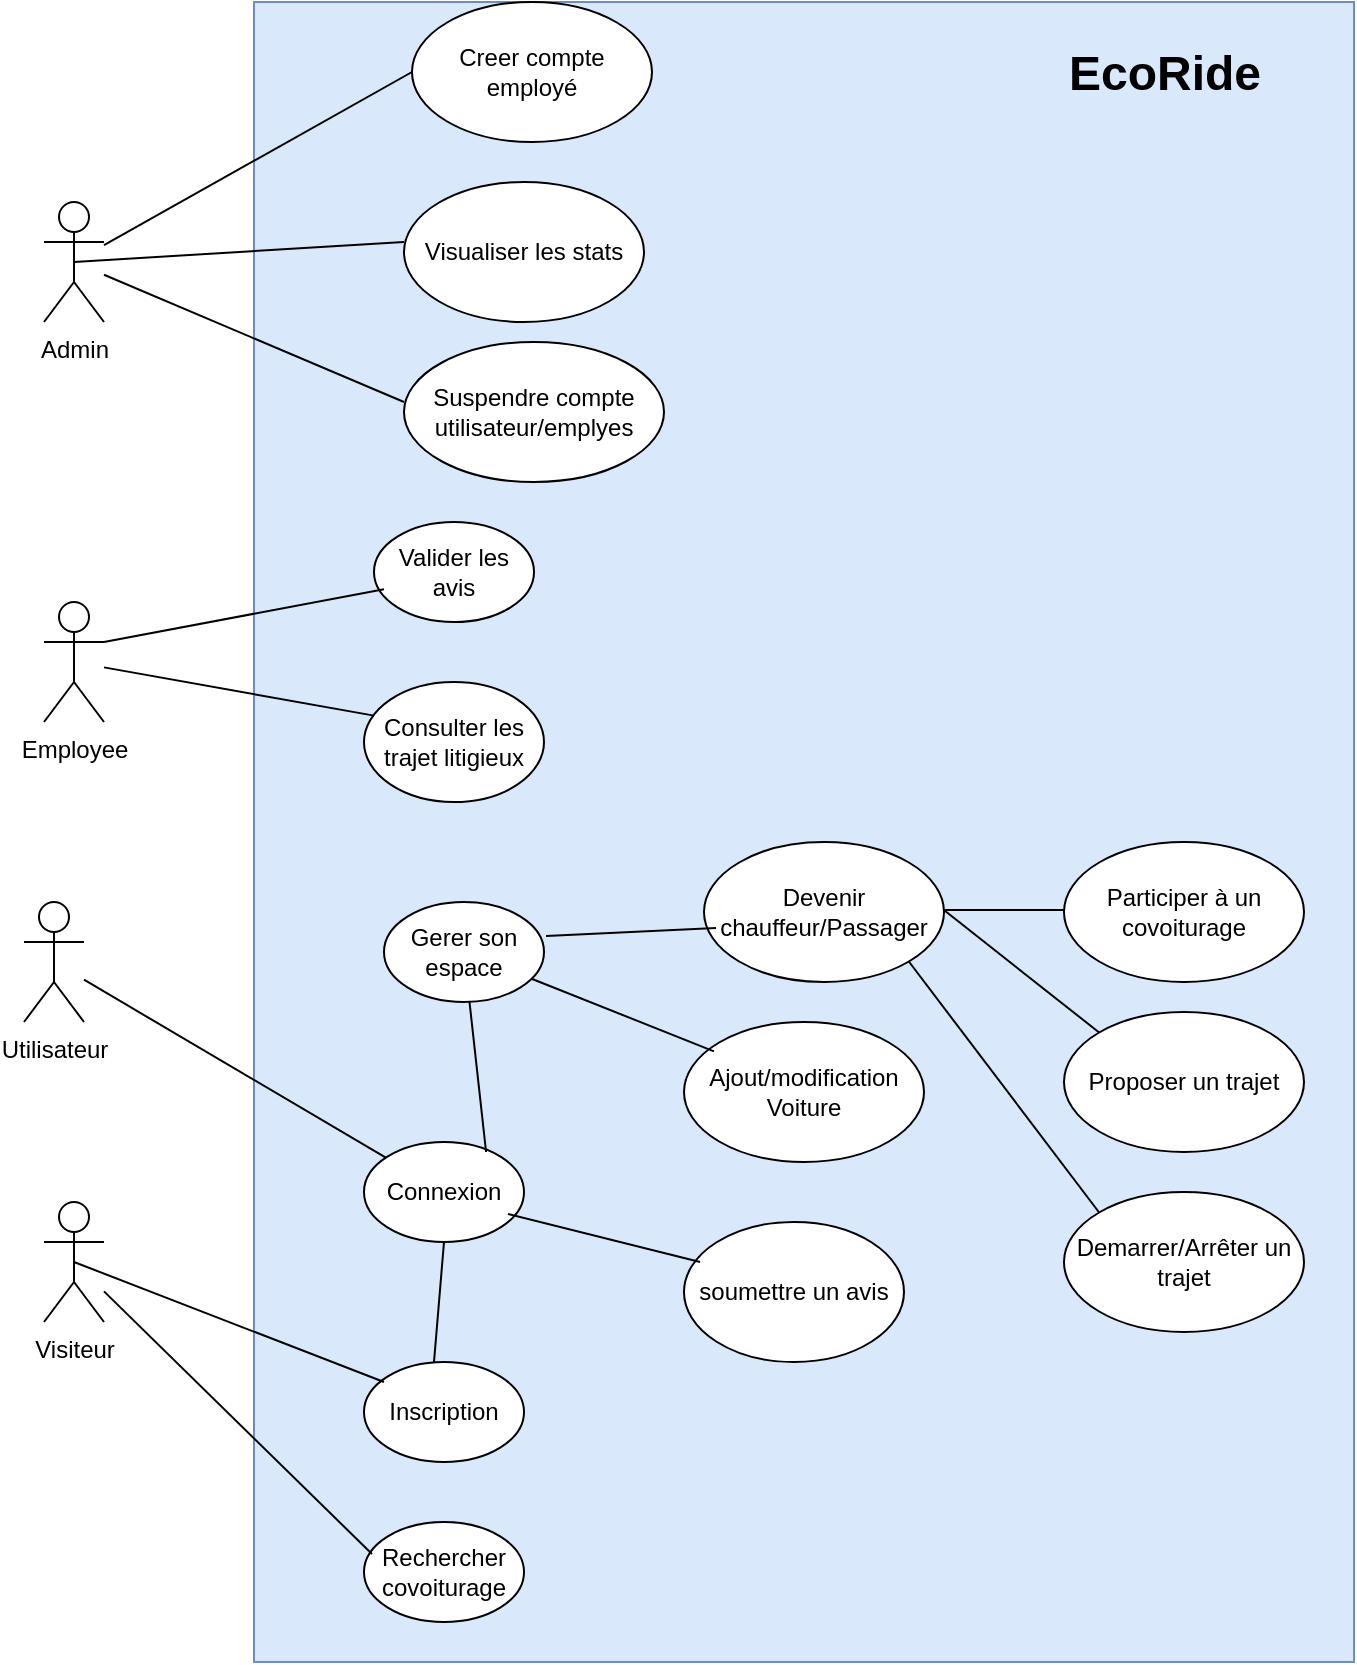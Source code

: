 <mxfile version="26.0.14">
  <diagram name="Page-1" id="C9rTjjew_Ramq_1eEfDc">
    <mxGraphModel dx="901" dy="558" grid="1" gridSize="10" guides="1" tooltips="1" connect="1" arrows="1" fold="1" page="1" pageScale="1" pageWidth="827" pageHeight="1169" math="0" shadow="0">
      <root>
        <mxCell id="0" />
        <mxCell id="1" parent="0" />
        <mxCell id="M9B4mnl6NNPCSzlShtEf-1" value="" style="rounded=0;whiteSpace=wrap;html=1;fillColor=#dae8fc;strokeColor=#6c8ebf;" vertex="1" parent="1">
          <mxGeometry x="175" y="10" width="550" height="830" as="geometry" />
        </mxCell>
        <mxCell id="M9B4mnl6NNPCSzlShtEf-2" value="EcoRide&lt;div&gt;&lt;br&gt;&lt;/div&gt;" style="text;strokeColor=none;fillColor=none;html=1;fontSize=24;fontStyle=1;verticalAlign=middle;align=center;" vertex="1" parent="1">
          <mxGeometry x="580" y="40" width="100" height="40" as="geometry" />
        </mxCell>
        <mxCell id="M9B4mnl6NNPCSzlShtEf-3" value="Admin&lt;div&gt;&lt;br&gt;&lt;/div&gt;" style="shape=umlActor;verticalLabelPosition=bottom;verticalAlign=top;html=1;outlineConnect=0;" vertex="1" parent="1">
          <mxGeometry x="70" y="110" width="30" height="60" as="geometry" />
        </mxCell>
        <mxCell id="M9B4mnl6NNPCSzlShtEf-4" value="Employee&lt;div&gt;&lt;br&gt;&lt;/div&gt;" style="shape=umlActor;verticalLabelPosition=bottom;verticalAlign=top;html=1;outlineConnect=0;" vertex="1" parent="1">
          <mxGeometry x="70" y="310" width="30" height="60" as="geometry" />
        </mxCell>
        <mxCell id="M9B4mnl6NNPCSzlShtEf-12" value="&lt;div&gt;Utilisateur&lt;/div&gt;&lt;div&gt;&lt;br&gt;&lt;/div&gt;" style="shape=umlActor;verticalLabelPosition=bottom;verticalAlign=top;html=1;outlineConnect=0;" vertex="1" parent="1">
          <mxGeometry x="60" y="460" width="30" height="60" as="geometry" />
        </mxCell>
        <mxCell id="M9B4mnl6NNPCSzlShtEf-13" value="&lt;div&gt;Visiteur&lt;/div&gt;" style="shape=umlActor;verticalLabelPosition=bottom;verticalAlign=top;html=1;outlineConnect=0;" vertex="1" parent="1">
          <mxGeometry x="70" y="610" width="30" height="60" as="geometry" />
        </mxCell>
        <mxCell id="M9B4mnl6NNPCSzlShtEf-14" value="Rechercher covoiturage" style="ellipse;whiteSpace=wrap;html=1;" vertex="1" parent="1">
          <mxGeometry x="230" y="770" width="80" height="50" as="geometry" />
        </mxCell>
        <mxCell id="M9B4mnl6NNPCSzlShtEf-15" value="Inscription" style="ellipse;whiteSpace=wrap;html=1;" vertex="1" parent="1">
          <mxGeometry x="230" y="690" width="80" height="50" as="geometry" />
        </mxCell>
        <mxCell id="M9B4mnl6NNPCSzlShtEf-18" value="Connexion" style="ellipse;whiteSpace=wrap;html=1;" vertex="1" parent="1">
          <mxGeometry x="230" y="580" width="80" height="50" as="geometry" />
        </mxCell>
        <mxCell id="M9B4mnl6NNPCSzlShtEf-21" value="Gerer son espace" style="ellipse;whiteSpace=wrap;html=1;" vertex="1" parent="1">
          <mxGeometry x="240" y="460" width="80" height="50" as="geometry" />
        </mxCell>
        <mxCell id="M9B4mnl6NNPCSzlShtEf-22" value="Devenir chauffeur/Passager" style="ellipse;whiteSpace=wrap;html=1;" vertex="1" parent="1">
          <mxGeometry x="400" y="430" width="120" height="70" as="geometry" />
        </mxCell>
        <mxCell id="M9B4mnl6NNPCSzlShtEf-23" value="Ajout/modification Voiture" style="ellipse;whiteSpace=wrap;html=1;" vertex="1" parent="1">
          <mxGeometry x="390" y="520" width="120" height="70" as="geometry" />
        </mxCell>
        <mxCell id="M9B4mnl6NNPCSzlShtEf-24" value="Proposer un trajet" style="ellipse;whiteSpace=wrap;html=1;" vertex="1" parent="1">
          <mxGeometry x="580" y="515" width="120" height="70" as="geometry" />
        </mxCell>
        <mxCell id="M9B4mnl6NNPCSzlShtEf-25" value="Participer à un covoiturage" style="ellipse;whiteSpace=wrap;html=1;" vertex="1" parent="1">
          <mxGeometry x="580" y="430" width="120" height="70" as="geometry" />
        </mxCell>
        <mxCell id="M9B4mnl6NNPCSzlShtEf-26" value="Demarrer/Arrêter un trajet" style="ellipse;whiteSpace=wrap;html=1;" vertex="1" parent="1">
          <mxGeometry x="580" y="605" width="120" height="70" as="geometry" />
        </mxCell>
        <mxCell id="M9B4mnl6NNPCSzlShtEf-27" value="soumettre un avis" style="ellipse;whiteSpace=wrap;html=1;" vertex="1" parent="1">
          <mxGeometry x="390" y="620" width="110" height="70" as="geometry" />
        </mxCell>
        <mxCell id="M9B4mnl6NNPCSzlShtEf-28" value="Valider les avis" style="ellipse;whiteSpace=wrap;html=1;" vertex="1" parent="1">
          <mxGeometry x="235" y="270" width="80" height="50" as="geometry" />
        </mxCell>
        <mxCell id="M9B4mnl6NNPCSzlShtEf-29" value="Consulter les trajet litigieux" style="ellipse;whiteSpace=wrap;html=1;" vertex="1" parent="1">
          <mxGeometry x="230" y="350" width="90" height="60" as="geometry" />
        </mxCell>
        <mxCell id="M9B4mnl6NNPCSzlShtEf-30" value="Creer compte employé" style="ellipse;whiteSpace=wrap;html=1;" vertex="1" parent="1">
          <mxGeometry x="254" y="10" width="120" height="70" as="geometry" />
        </mxCell>
        <mxCell id="M9B4mnl6NNPCSzlShtEf-31" value="Suspendre compte utilisateur/emplyes" style="ellipse;whiteSpace=wrap;html=1;" vertex="1" parent="1">
          <mxGeometry x="250" y="180" width="130" height="70" as="geometry" />
        </mxCell>
        <mxCell id="M9B4mnl6NNPCSzlShtEf-32" value="Visualiser les stats" style="ellipse;whiteSpace=wrap;html=1;" vertex="1" parent="1">
          <mxGeometry x="250" y="100" width="120" height="70" as="geometry" />
        </mxCell>
        <mxCell id="M9B4mnl6NNPCSzlShtEf-34" value="" style="endArrow=none;html=1;rounded=0;entryX=0;entryY=0.5;entryDx=0;entryDy=0;" edge="1" parent="1" source="M9B4mnl6NNPCSzlShtEf-3" target="M9B4mnl6NNPCSzlShtEf-30">
          <mxGeometry width="50" height="50" relative="1" as="geometry">
            <mxPoint x="390" y="290" as="sourcePoint" />
            <mxPoint x="440" y="240" as="targetPoint" />
            <Array as="points" />
          </mxGeometry>
        </mxCell>
        <mxCell id="M9B4mnl6NNPCSzlShtEf-35" value="" style="endArrow=none;html=1;rounded=0;entryX=0;entryY=0.5;entryDx=0;entryDy=0;exitX=0.5;exitY=0.5;exitDx=0;exitDy=0;exitPerimeter=0;" edge="1" parent="1" source="M9B4mnl6NNPCSzlShtEf-3">
          <mxGeometry width="50" height="50" relative="1" as="geometry">
            <mxPoint x="96" y="217" as="sourcePoint" />
            <mxPoint x="250" y="130" as="targetPoint" />
            <Array as="points" />
          </mxGeometry>
        </mxCell>
        <mxCell id="M9B4mnl6NNPCSzlShtEf-36" value="" style="endArrow=none;html=1;rounded=0;entryX=0;entryY=0.5;entryDx=0;entryDy=0;" edge="1" parent="1" source="M9B4mnl6NNPCSzlShtEf-3">
          <mxGeometry width="50" height="50" relative="1" as="geometry">
            <mxPoint x="85" y="220" as="sourcePoint" />
            <mxPoint x="250" y="210" as="targetPoint" />
            <Array as="points" />
          </mxGeometry>
        </mxCell>
        <mxCell id="M9B4mnl6NNPCSzlShtEf-37" value="" style="endArrow=none;html=1;rounded=0;entryX=0;entryY=0.5;entryDx=0;entryDy=0;exitX=1;exitY=0.333;exitDx=0;exitDy=0;exitPerimeter=0;" edge="1" parent="1" source="M9B4mnl6NNPCSzlShtEf-4">
          <mxGeometry width="50" height="50" relative="1" as="geometry">
            <mxPoint x="90" y="239.64" as="sourcePoint" />
            <mxPoint x="240" y="303.64" as="targetPoint" />
            <Array as="points" />
          </mxGeometry>
        </mxCell>
        <mxCell id="M9B4mnl6NNPCSzlShtEf-38" value="" style="endArrow=none;html=1;rounded=0;entryX=0;entryY=0.5;entryDx=0;entryDy=0;" edge="1" parent="1" source="M9B4mnl6NNPCSzlShtEf-4">
          <mxGeometry width="50" height="50" relative="1" as="geometry">
            <mxPoint x="95" y="393.18" as="sourcePoint" />
            <mxPoint x="235" y="366.82" as="targetPoint" />
            <Array as="points" />
          </mxGeometry>
        </mxCell>
        <mxCell id="M9B4mnl6NNPCSzlShtEf-41" value="" style="endArrow=none;html=1;rounded=0;" edge="1" parent="1" source="M9B4mnl6NNPCSzlShtEf-12" target="M9B4mnl6NNPCSzlShtEf-18">
          <mxGeometry width="50" height="50" relative="1" as="geometry">
            <mxPoint x="90" y="524.86" as="sourcePoint" />
            <mxPoint x="235" y="520" as="targetPoint" />
            <Array as="points" />
          </mxGeometry>
        </mxCell>
        <mxCell id="M9B4mnl6NNPCSzlShtEf-44" value="" style="endArrow=none;html=1;rounded=0;entryX=0.763;entryY=0.1;entryDx=0;entryDy=0;entryPerimeter=0;" edge="1" parent="1" source="M9B4mnl6NNPCSzlShtEf-21" target="M9B4mnl6NNPCSzlShtEf-18">
          <mxGeometry width="50" height="50" relative="1" as="geometry">
            <mxPoint x="249" y="501" as="sourcePoint" />
            <mxPoint x="400" y="590" as="targetPoint" />
            <Array as="points" />
          </mxGeometry>
        </mxCell>
        <mxCell id="M9B4mnl6NNPCSzlShtEf-45" value="" style="endArrow=none;html=1;rounded=0;" edge="1" parent="1" source="M9B4mnl6NNPCSzlShtEf-21">
          <mxGeometry width="50" height="50" relative="1" as="geometry">
            <mxPoint x="254" y="445.66" as="sourcePoint" />
            <mxPoint x="405" y="534.66" as="targetPoint" />
            <Array as="points" />
          </mxGeometry>
        </mxCell>
        <mxCell id="M9B4mnl6NNPCSzlShtEf-46" value="" style="endArrow=none;html=1;rounded=0;entryX=0.05;entryY=0.614;entryDx=0;entryDy=0;entryPerimeter=0;exitX=1.013;exitY=0.34;exitDx=0;exitDy=0;exitPerimeter=0;" edge="1" parent="1" source="M9B4mnl6NNPCSzlShtEf-21" target="M9B4mnl6NNPCSzlShtEf-22">
          <mxGeometry width="50" height="50" relative="1" as="geometry">
            <mxPoint x="309" y="459.72" as="sourcePoint" />
            <mxPoint x="400" y="496.38" as="targetPoint" />
            <Array as="points" />
          </mxGeometry>
        </mxCell>
        <mxCell id="M9B4mnl6NNPCSzlShtEf-47" value="" style="endArrow=none;html=1;rounded=0;exitX=1.013;exitY=0.34;exitDx=0;exitDy=0;exitPerimeter=0;" edge="1" parent="1">
          <mxGeometry width="50" height="50" relative="1" as="geometry">
            <mxPoint x="519.96" y="464.02" as="sourcePoint" />
            <mxPoint x="580" y="464" as="targetPoint" />
            <Array as="points" />
          </mxGeometry>
        </mxCell>
        <mxCell id="M9B4mnl6NNPCSzlShtEf-49" value="" style="endArrow=none;html=1;rounded=0;exitX=1.013;exitY=0.34;exitDx=0;exitDy=0;exitPerimeter=0;entryX=0;entryY=0;entryDx=0;entryDy=0;" edge="1" parent="1" target="M9B4mnl6NNPCSzlShtEf-24">
          <mxGeometry width="50" height="50" relative="1" as="geometry">
            <mxPoint x="519.96" y="464.02" as="sourcePoint" />
            <mxPoint x="580" y="464" as="targetPoint" />
            <Array as="points" />
          </mxGeometry>
        </mxCell>
        <mxCell id="M9B4mnl6NNPCSzlShtEf-52" value="" style="endArrow=none;html=1;rounded=0;exitX=0;exitY=0;exitDx=0;exitDy=0;entryX=1;entryY=1;entryDx=0;entryDy=0;" edge="1" parent="1" source="M9B4mnl6NNPCSzlShtEf-26" target="M9B4mnl6NNPCSzlShtEf-22">
          <mxGeometry width="50" height="50" relative="1" as="geometry">
            <mxPoint x="390" y="640" as="sourcePoint" />
            <mxPoint x="440" y="590" as="targetPoint" />
          </mxGeometry>
        </mxCell>
        <mxCell id="M9B4mnl6NNPCSzlShtEf-53" value="" style="endArrow=none;html=1;rounded=0;entryX=0.9;entryY=0.72;entryDx=0;entryDy=0;entryPerimeter=0;exitX=0.073;exitY=0.286;exitDx=0;exitDy=0;exitPerimeter=0;" edge="1" parent="1" source="M9B4mnl6NNPCSzlShtEf-27" target="M9B4mnl6NNPCSzlShtEf-18">
          <mxGeometry width="50" height="50" relative="1" as="geometry">
            <mxPoint x="390" y="640" as="sourcePoint" />
            <mxPoint x="440" y="590" as="targetPoint" />
          </mxGeometry>
        </mxCell>
        <mxCell id="M9B4mnl6NNPCSzlShtEf-54" value="" style="endArrow=none;html=1;rounded=0;exitX=0.5;exitY=0.5;exitDx=0;exitDy=0;exitPerimeter=0;entryX=0.125;entryY=0.2;entryDx=0;entryDy=0;entryPerimeter=0;" edge="1" parent="1" source="M9B4mnl6NNPCSzlShtEf-13" target="M9B4mnl6NNPCSzlShtEf-15">
          <mxGeometry width="50" height="50" relative="1" as="geometry">
            <mxPoint x="150" y="710" as="sourcePoint" />
            <mxPoint x="230" y="700" as="targetPoint" />
          </mxGeometry>
        </mxCell>
        <mxCell id="M9B4mnl6NNPCSzlShtEf-55" value="" style="endArrow=none;html=1;rounded=0;entryX=0.5;entryY=1;entryDx=0;entryDy=0;" edge="1" parent="1" target="M9B4mnl6NNPCSzlShtEf-18">
          <mxGeometry width="50" height="50" relative="1" as="geometry">
            <mxPoint x="265" y="690" as="sourcePoint" />
            <mxPoint x="315" y="640" as="targetPoint" />
          </mxGeometry>
        </mxCell>
        <mxCell id="M9B4mnl6NNPCSzlShtEf-56" value="" style="endArrow=none;html=1;rounded=0;entryX=0.05;entryY=0.32;entryDx=0;entryDy=0;entryPerimeter=0;" edge="1" parent="1" source="M9B4mnl6NNPCSzlShtEf-13" target="M9B4mnl6NNPCSzlShtEf-14">
          <mxGeometry width="50" height="50" relative="1" as="geometry">
            <mxPoint x="110" y="770" as="sourcePoint" />
            <mxPoint x="160" y="720" as="targetPoint" />
          </mxGeometry>
        </mxCell>
      </root>
    </mxGraphModel>
  </diagram>
</mxfile>
